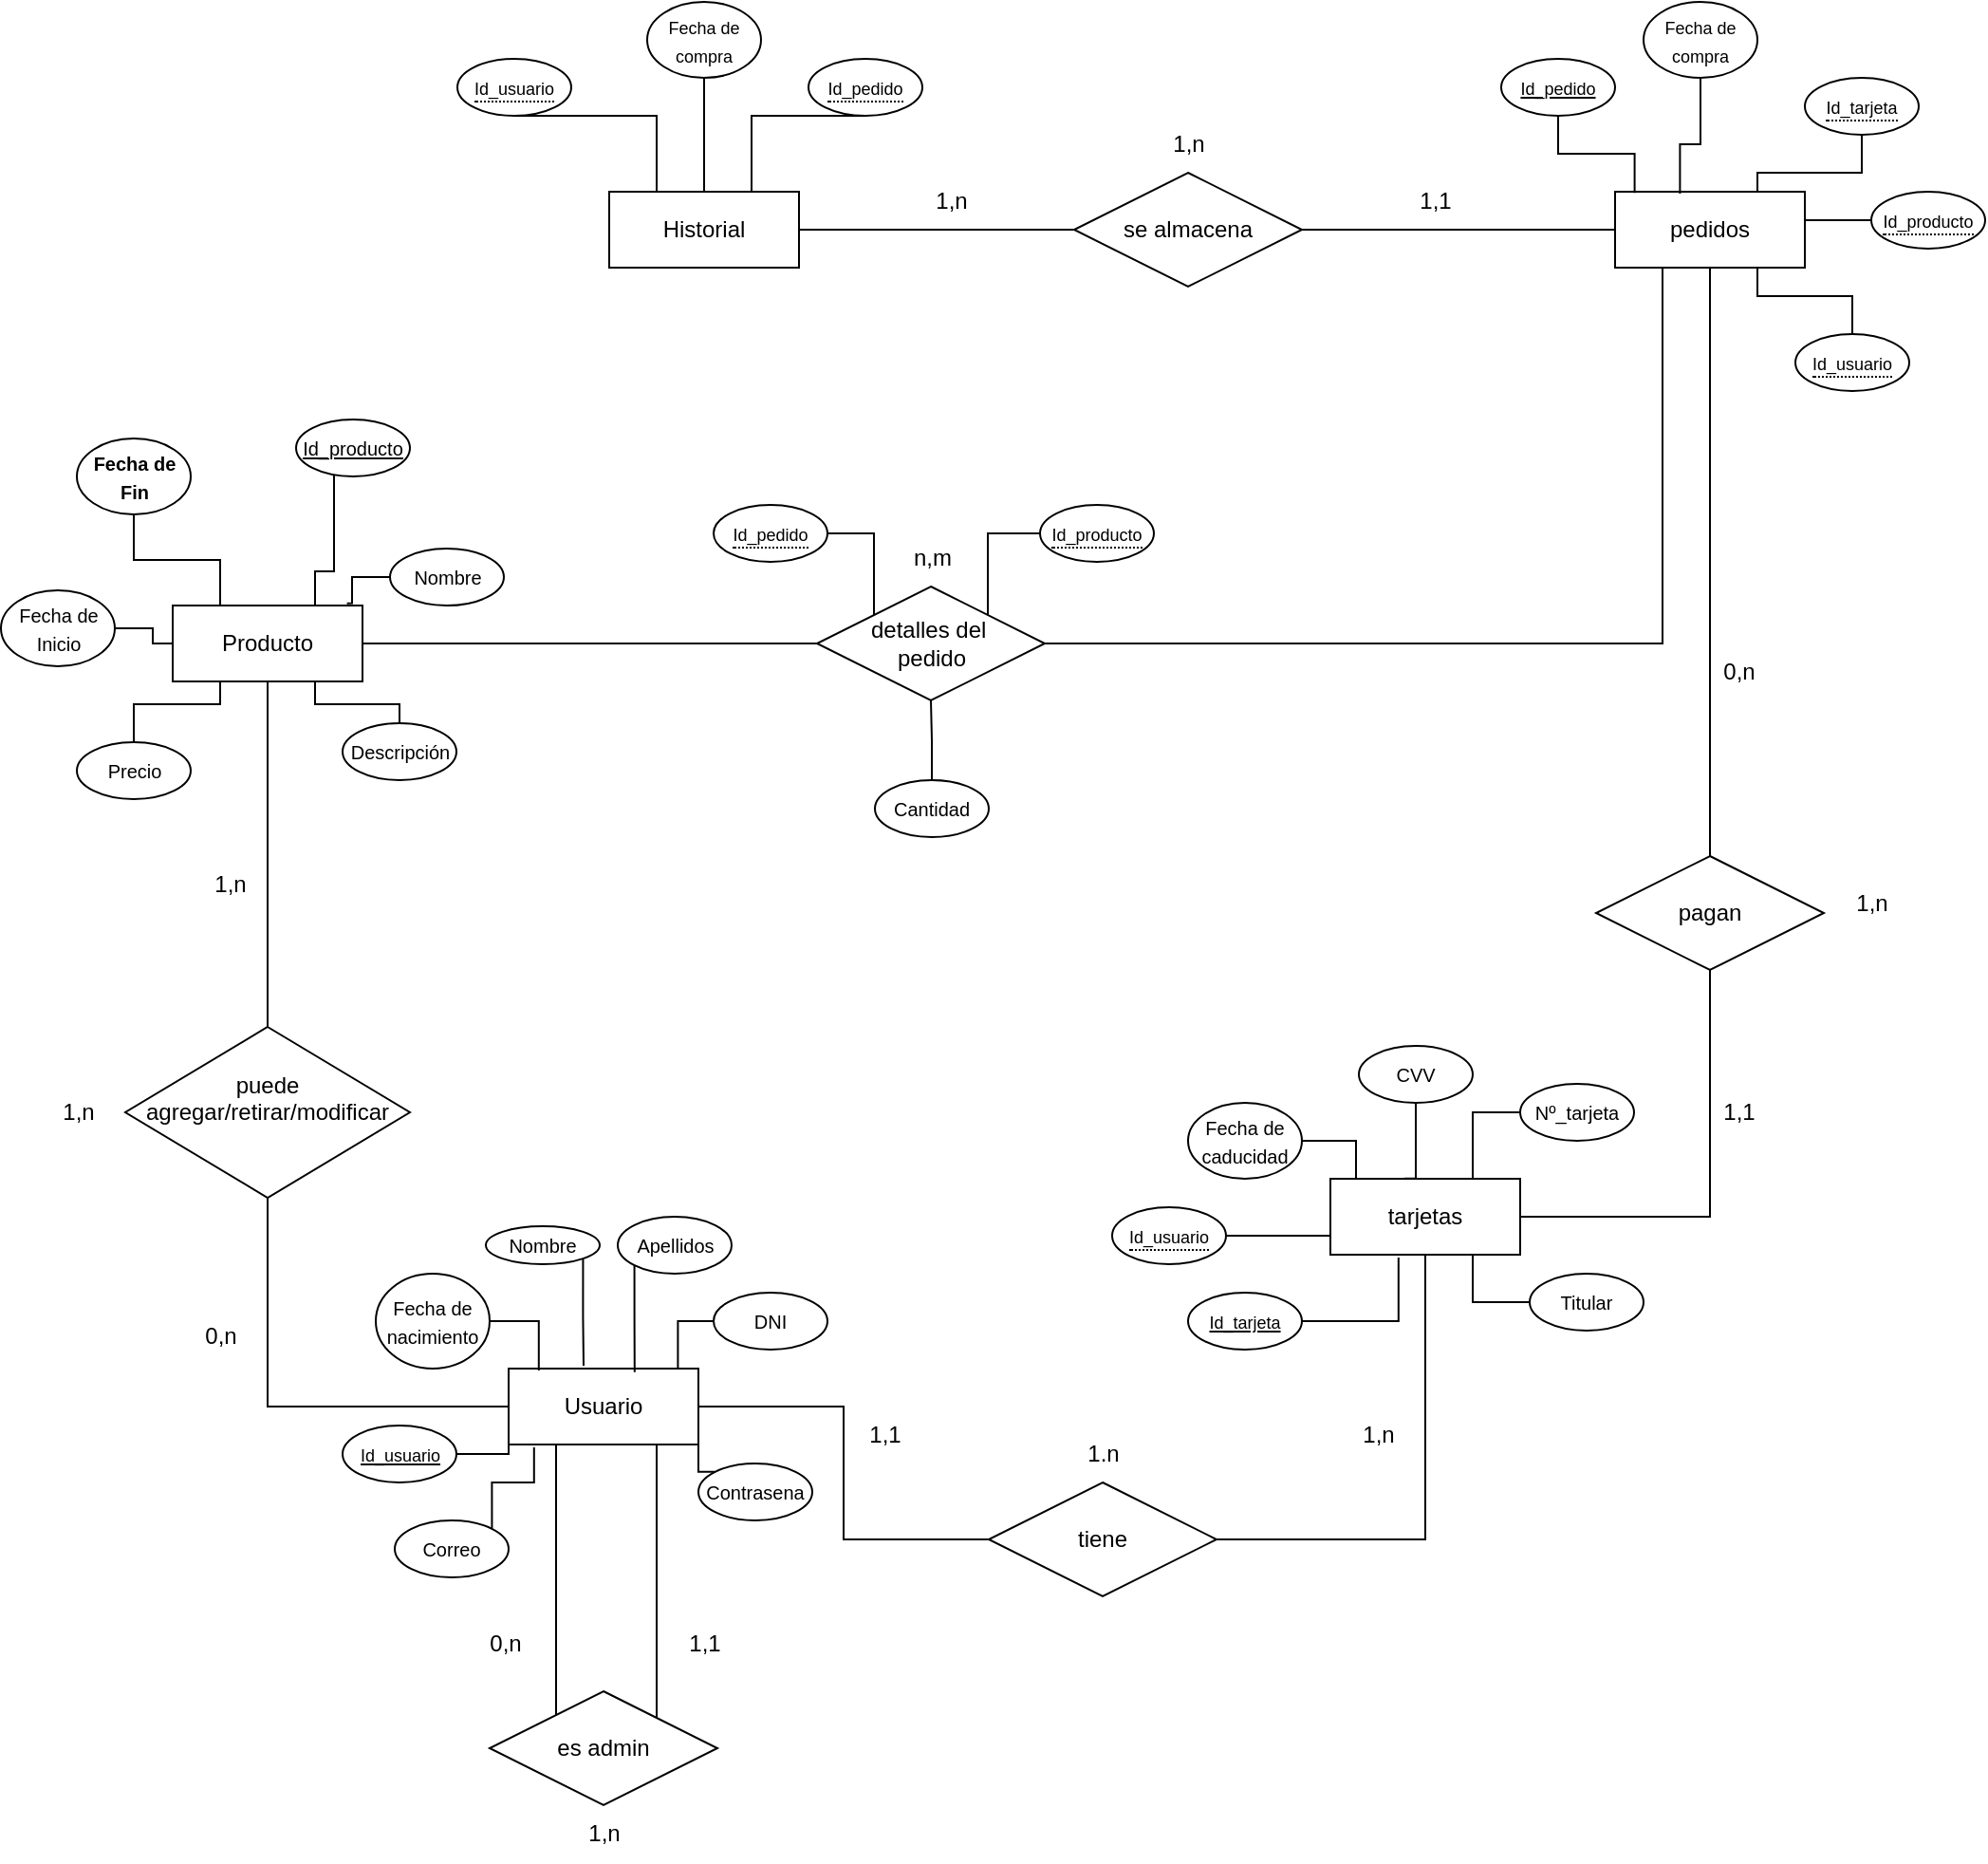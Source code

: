 <mxfile version="24.1.0" type="device" pages="2">
  <diagram name="Página-1" id="n4pkcfkecWeJMhRiiakj">
    <mxGraphModel dx="2402" dy="955" grid="1" gridSize="10" guides="1" tooltips="1" connect="1" arrows="1" fold="1" page="0" pageScale="1" pageWidth="827" pageHeight="1169" math="0" shadow="0">
      <root>
        <mxCell id="0" />
        <mxCell id="1" parent="0" />
        <mxCell id="8G3A1_osbCgwEtgbkFRJ-15" style="edgeStyle=orthogonalEdgeStyle;rounded=0;orthogonalLoop=1;jettySize=auto;html=1;entryX=0;entryY=0.5;entryDx=0;entryDy=0;endArrow=none;endFill=0;" edge="1" parent="1" source="dxCw5hH_hTkIz4HJF2Ry-14" target="8G3A1_osbCgwEtgbkFRJ-8">
          <mxGeometry relative="1" as="geometry" />
        </mxCell>
        <mxCell id="dxCw5hH_hTkIz4HJF2Ry-14" value="Producto" style="whiteSpace=wrap;html=1;align=center;" parent="1" vertex="1">
          <mxGeometry x="-435" y="448" width="100" height="40" as="geometry" />
        </mxCell>
        <mxCell id="dxCw5hH_hTkIz4HJF2Ry-20" value="pedidos" style="whiteSpace=wrap;html=1;align=center;" parent="1" vertex="1">
          <mxGeometry x="325" y="230" width="100" height="40" as="geometry" />
        </mxCell>
        <mxCell id="dxCw5hH_hTkIz4HJF2Ry-24" style="edgeStyle=orthogonalEdgeStyle;rounded=0;orthogonalLoop=1;jettySize=auto;html=1;entryX=0.5;entryY=1;entryDx=0;entryDy=0;endArrow=none;endFill=0;" parent="1" source="dxCw5hH_hTkIz4HJF2Ry-22" target="dxCw5hH_hTkIz4HJF2Ry-23" edge="1">
          <mxGeometry relative="1" as="geometry" />
        </mxCell>
        <mxCell id="dxCw5hH_hTkIz4HJF2Ry-22" value="tarjetas" style="whiteSpace=wrap;html=1;align=center;" parent="1" vertex="1">
          <mxGeometry x="175" y="750" width="100" height="40" as="geometry" />
        </mxCell>
        <mxCell id="dxCw5hH_hTkIz4HJF2Ry-25" style="edgeStyle=orthogonalEdgeStyle;rounded=0;orthogonalLoop=1;jettySize=auto;html=1;entryX=0.5;entryY=1;entryDx=0;entryDy=0;endArrow=none;endFill=0;" parent="1" source="dxCw5hH_hTkIz4HJF2Ry-23" target="dxCw5hH_hTkIz4HJF2Ry-20" edge="1">
          <mxGeometry relative="1" as="geometry">
            <Array as="points">
              <mxPoint x="375" y="470" />
              <mxPoint x="375" y="470" />
            </Array>
          </mxGeometry>
        </mxCell>
        <mxCell id="dxCw5hH_hTkIz4HJF2Ry-23" value="pagan" style="shape=rhombus;perimeter=rhombusPerimeter;whiteSpace=wrap;html=1;align=center;" parent="1" vertex="1">
          <mxGeometry x="315" y="580" width="120" height="60" as="geometry" />
        </mxCell>
        <mxCell id="DulJp_5TrpF9KenEgapy-1" style="edgeStyle=orthogonalEdgeStyle;rounded=0;orthogonalLoop=1;jettySize=auto;html=1;endArrow=none;endFill=0;" parent="1" source="dxCw5hH_hTkIz4HJF2Ry-26" target="dxCw5hH_hTkIz4HJF2Ry-22" edge="1">
          <mxGeometry relative="1" as="geometry" />
        </mxCell>
        <mxCell id="dxCw5hH_hTkIz4HJF2Ry-26" value="tiene" style="shape=rhombus;perimeter=rhombusPerimeter;whiteSpace=wrap;html=1;align=center;" parent="1" vertex="1">
          <mxGeometry x="-5" y="910" width="120" height="60" as="geometry" />
        </mxCell>
        <mxCell id="8G3A1_osbCgwEtgbkFRJ-11" style="edgeStyle=orthogonalEdgeStyle;rounded=0;orthogonalLoop=1;jettySize=auto;html=1;entryX=0.5;entryY=1;entryDx=0;entryDy=0;endArrow=none;endFill=0;" edge="1" parent="1" source="dxCw5hH_hTkIz4HJF2Ry-33" target="dxCw5hH_hTkIz4HJF2Ry-14">
          <mxGeometry relative="1" as="geometry" />
        </mxCell>
        <mxCell id="dxCw5hH_hTkIz4HJF2Ry-33" value="puede agregar/retirar/modificar&lt;div&gt;&lt;br&gt;&lt;/div&gt;" style="shape=rhombus;perimeter=rhombusPerimeter;whiteSpace=wrap;html=1;align=center;" parent="1" vertex="1">
          <mxGeometry x="-460" y="670" width="150" height="90" as="geometry" />
        </mxCell>
        <mxCell id="8G3A1_osbCgwEtgbkFRJ-4" style="edgeStyle=orthogonalEdgeStyle;rounded=0;orthogonalLoop=1;jettySize=auto;html=1;entryX=0.5;entryY=1;entryDx=0;entryDy=0;endArrow=none;endFill=0;" edge="1" parent="1" source="DulJp_5TrpF9KenEgapy-11" target="dxCw5hH_hTkIz4HJF2Ry-33">
          <mxGeometry relative="1" as="geometry" />
        </mxCell>
        <mxCell id="8G3A1_osbCgwEtgbkFRJ-5" style="edgeStyle=orthogonalEdgeStyle;rounded=0;orthogonalLoop=1;jettySize=auto;html=1;entryX=0;entryY=0.5;entryDx=0;entryDy=0;endArrow=none;endFill=0;" edge="1" parent="1" source="DulJp_5TrpF9KenEgapy-11" target="dxCw5hH_hTkIz4HJF2Ry-26">
          <mxGeometry relative="1" as="geometry" />
        </mxCell>
        <mxCell id="DulJp_5TrpF9KenEgapy-11" value="Usuario" style="whiteSpace=wrap;html=1;align=center;" parent="1" vertex="1">
          <mxGeometry x="-258" y="850" width="100" height="40" as="geometry" />
        </mxCell>
        <mxCell id="8G3A1_osbCgwEtgbkFRJ-30" style="edgeStyle=orthogonalEdgeStyle;rounded=0;orthogonalLoop=1;jettySize=auto;html=1;exitX=1;exitY=0.5;exitDx=0;exitDy=0;entryX=0;entryY=0.75;entryDx=0;entryDy=0;endArrow=none;endFill=0;" edge="1" parent="1" source="aMjsHxabeolqDeIkSZId-1" target="DulJp_5TrpF9KenEgapy-11">
          <mxGeometry relative="1" as="geometry" />
        </mxCell>
        <mxCell id="aMjsHxabeolqDeIkSZId-1" value="&lt;font style=&quot;font-size: 9px;&quot;&gt;Id_usuario&lt;/font&gt;" style="ellipse;whiteSpace=wrap;html=1;align=center;fontStyle=4;" parent="1" vertex="1">
          <mxGeometry x="-345.5" y="880" width="60" height="30" as="geometry" />
        </mxCell>
        <mxCell id="aMjsHxabeolqDeIkSZId-77" style="edgeStyle=orthogonalEdgeStyle;rounded=0;orthogonalLoop=1;jettySize=auto;html=1;entryX=0.75;entryY=0;entryDx=0;entryDy=0;endArrow=none;endFill=0;" parent="1" source="aMjsHxabeolqDeIkSZId-11" target="dxCw5hH_hTkIz4HJF2Ry-14" edge="1">
          <mxGeometry relative="1" as="geometry">
            <Array as="points">
              <mxPoint x="-350" y="430" />
              <mxPoint x="-360" y="430" />
            </Array>
          </mxGeometry>
        </mxCell>
        <mxCell id="aMjsHxabeolqDeIkSZId-11" value="&lt;font size=&quot;1&quot;&gt;Id_producto&lt;/font&gt;" style="ellipse;whiteSpace=wrap;html=1;align=center;fontStyle=4;" parent="1" vertex="1">
          <mxGeometry x="-370" y="350" width="60" height="30" as="geometry" />
        </mxCell>
        <mxCell id="aMjsHxabeolqDeIkSZId-12" value="&lt;font style=&quot;font-size: 9px;&quot;&gt;Id_tarjeta&lt;/font&gt;" style="ellipse;whiteSpace=wrap;html=1;align=center;fontStyle=4;" parent="1" vertex="1">
          <mxGeometry x="100" y="810" width="60" height="30" as="geometry" />
        </mxCell>
        <mxCell id="aMjsHxabeolqDeIkSZId-13" value="&lt;font style=&quot;font-size: 9px;&quot;&gt;Id_pedido&lt;/font&gt;" style="ellipse;whiteSpace=wrap;html=1;align=center;fontStyle=4;" parent="1" vertex="1">
          <mxGeometry x="265" y="160" width="60" height="30" as="geometry" />
        </mxCell>
        <mxCell id="eHkljsuSvWYsxJW9eWpv-13" style="edgeStyle=orthogonalEdgeStyle;rounded=0;orthogonalLoop=1;jettySize=auto;html=1;entryX=0.75;entryY=0;entryDx=0;entryDy=0;endArrow=none;endFill=0;" parent="1" source="aMjsHxabeolqDeIkSZId-22" target="eHkljsuSvWYsxJW9eWpv-10" edge="1">
          <mxGeometry relative="1" as="geometry">
            <Array as="points">
              <mxPoint x="-45" y="190" />
              <mxPoint x="-80" y="190" />
            </Array>
          </mxGeometry>
        </mxCell>
        <mxCell id="aMjsHxabeolqDeIkSZId-22" value="&lt;span style=&quot;border-bottom: 1px dotted&quot;&gt;&lt;font style=&quot;font-size: 9px;&quot;&gt;Id_pedido&lt;/font&gt;&lt;/span&gt;" style="ellipse;whiteSpace=wrap;html=1;align=center;" parent="1" vertex="1">
          <mxGeometry x="-100" y="160" width="60" height="30" as="geometry" />
        </mxCell>
        <mxCell id="8G3A1_osbCgwEtgbkFRJ-17" style="edgeStyle=orthogonalEdgeStyle;rounded=0;orthogonalLoop=1;jettySize=auto;html=1;entryX=0.25;entryY=0;entryDx=0;entryDy=0;endArrow=none;endFill=0;" edge="1" parent="1" source="aMjsHxabeolqDeIkSZId-23" target="eHkljsuSvWYsxJW9eWpv-10">
          <mxGeometry relative="1" as="geometry">
            <Array as="points">
              <mxPoint x="-180" y="190" />
            </Array>
          </mxGeometry>
        </mxCell>
        <mxCell id="aMjsHxabeolqDeIkSZId-23" value="&lt;span style=&quot;border-bottom: 1px dotted&quot;&gt;&lt;font style=&quot;font-size: 9px;&quot;&gt;Id_usuario&lt;/font&gt;&lt;/span&gt;" style="ellipse;whiteSpace=wrap;html=1;align=center;" parent="1" vertex="1">
          <mxGeometry x="-285" y="160" width="60" height="30" as="geometry" />
        </mxCell>
        <mxCell id="aMjsHxabeolqDeIkSZId-36" style="edgeStyle=orthogonalEdgeStyle;rounded=0;orthogonalLoop=1;jettySize=auto;html=1;entryX=0;entryY=1;entryDx=0;entryDy=0;endArrow=none;endFill=0;" parent="1" source="aMjsHxabeolqDeIkSZId-26" target="dxCw5hH_hTkIz4HJF2Ry-22" edge="1">
          <mxGeometry relative="1" as="geometry">
            <Array as="points">
              <mxPoint x="150" y="780" />
              <mxPoint x="175" y="780" />
            </Array>
          </mxGeometry>
        </mxCell>
        <mxCell id="aMjsHxabeolqDeIkSZId-26" value="&lt;span style=&quot;border-bottom: 1px dotted&quot;&gt;&lt;font style=&quot;font-size: 9px;&quot;&gt;Id_usuario&lt;/font&gt;&lt;/span&gt;" style="ellipse;whiteSpace=wrap;html=1;align=center;" parent="1" vertex="1">
          <mxGeometry x="60" y="765" width="60" height="30" as="geometry" />
        </mxCell>
        <mxCell id="aMjsHxabeolqDeIkSZId-27" value="&lt;span style=&quot;border-bottom: 1px dotted&quot;&gt;&lt;font style=&quot;font-size: 9px;&quot;&gt;Id_usuario&lt;/font&gt;&lt;/span&gt;" style="ellipse;whiteSpace=wrap;html=1;align=center;" parent="1" vertex="1">
          <mxGeometry x="420" y="305" width="60" height="30" as="geometry" />
        </mxCell>
        <mxCell id="aMjsHxabeolqDeIkSZId-42" style="edgeStyle=orthogonalEdgeStyle;rounded=0;orthogonalLoop=1;jettySize=auto;html=1;entryX=0.75;entryY=0;entryDx=0;entryDy=0;endArrow=none;endFill=0;" parent="1" source="aMjsHxabeolqDeIkSZId-28" target="dxCw5hH_hTkIz4HJF2Ry-20" edge="1">
          <mxGeometry relative="1" as="geometry">
            <Array as="points">
              <mxPoint x="455" y="220" />
              <mxPoint x="400" y="220" />
            </Array>
          </mxGeometry>
        </mxCell>
        <mxCell id="aMjsHxabeolqDeIkSZId-28" value="&lt;span style=&quot;border-bottom: 1px dotted&quot;&gt;&lt;font style=&quot;font-size: 9px;&quot;&gt;Id_tarjeta&lt;/font&gt;&lt;/span&gt;" style="ellipse;whiteSpace=wrap;html=1;align=center;" parent="1" vertex="1">
          <mxGeometry x="425" y="170" width="60" height="30" as="geometry" />
        </mxCell>
        <mxCell id="aMjsHxabeolqDeIkSZId-41" style="edgeStyle=orthogonalEdgeStyle;rounded=0;orthogonalLoop=1;jettySize=auto;html=1;entryX=0.103;entryY=0.015;entryDx=0;entryDy=0;entryPerimeter=0;endArrow=none;endFill=0;" parent="1" source="aMjsHxabeolqDeIkSZId-13" target="dxCw5hH_hTkIz4HJF2Ry-20" edge="1">
          <mxGeometry relative="1" as="geometry" />
        </mxCell>
        <mxCell id="aMjsHxabeolqDeIkSZId-43" style="edgeStyle=orthogonalEdgeStyle;rounded=0;orthogonalLoop=1;jettySize=auto;html=1;entryX=0.75;entryY=1;entryDx=0;entryDy=0;endArrow=none;endFill=0;" parent="1" source="aMjsHxabeolqDeIkSZId-27" target="dxCw5hH_hTkIz4HJF2Ry-20" edge="1">
          <mxGeometry relative="1" as="geometry" />
        </mxCell>
        <mxCell id="8G3A1_osbCgwEtgbkFRJ-32" style="edgeStyle=orthogonalEdgeStyle;rounded=0;orthogonalLoop=1;jettySize=auto;html=1;exitX=0;exitY=0;exitDx=0;exitDy=0;entryX=1;entryY=0.75;entryDx=0;entryDy=0;endArrow=none;endFill=0;" edge="1" parent="1" source="aMjsHxabeolqDeIkSZId-44" target="DulJp_5TrpF9KenEgapy-11">
          <mxGeometry relative="1" as="geometry" />
        </mxCell>
        <mxCell id="aMjsHxabeolqDeIkSZId-44" value="&lt;font size=&quot;1&quot;&gt;Contrasena&lt;/font&gt;" style="ellipse;whiteSpace=wrap;html=1;align=center;" parent="1" vertex="1">
          <mxGeometry x="-158" y="900" width="60" height="30" as="geometry" />
        </mxCell>
        <mxCell id="aMjsHxabeolqDeIkSZId-46" value="&lt;font size=&quot;1&quot;&gt;Nombre&lt;/font&gt;" style="ellipse;whiteSpace=wrap;html=1;align=center;" parent="1" vertex="1">
          <mxGeometry x="-270" y="775" width="60" height="20" as="geometry" />
        </mxCell>
        <mxCell id="aMjsHxabeolqDeIkSZId-47" value="&lt;font size=&quot;1&quot;&gt;DNI&lt;/font&gt;" style="ellipse;whiteSpace=wrap;html=1;align=center;" parent="1" vertex="1">
          <mxGeometry x="-150" y="810" width="60" height="30" as="geometry" />
        </mxCell>
        <mxCell id="aMjsHxabeolqDeIkSZId-48" value="&lt;font size=&quot;1&quot;&gt;Apellidos&lt;/font&gt;" style="ellipse;whiteSpace=wrap;html=1;align=center;" parent="1" vertex="1">
          <mxGeometry x="-200.5" y="770" width="60" height="30" as="geometry" />
        </mxCell>
        <mxCell id="aMjsHxabeolqDeIkSZId-50" value="&lt;font size=&quot;1&quot;&gt;Fecha de caducidad&lt;/font&gt;" style="ellipse;whiteSpace=wrap;html=1;align=center;" parent="1" vertex="1">
          <mxGeometry x="100" y="710" width="60" height="40" as="geometry" />
        </mxCell>
        <mxCell id="aMjsHxabeolqDeIkSZId-51" value="&lt;font size=&quot;1&quot;&gt;CVV&lt;/font&gt;" style="ellipse;whiteSpace=wrap;html=1;align=center;" parent="1" vertex="1">
          <mxGeometry x="190" y="680" width="60" height="30" as="geometry" />
        </mxCell>
        <mxCell id="aMjsHxabeolqDeIkSZId-72" style="edgeStyle=orthogonalEdgeStyle;rounded=0;orthogonalLoop=1;jettySize=auto;html=1;entryX=0.75;entryY=0;entryDx=0;entryDy=0;endArrow=none;endFill=0;" parent="1" source="aMjsHxabeolqDeIkSZId-52" target="dxCw5hH_hTkIz4HJF2Ry-22" edge="1">
          <mxGeometry relative="1" as="geometry">
            <Array as="points">
              <mxPoint x="250" y="715" />
            </Array>
          </mxGeometry>
        </mxCell>
        <mxCell id="aMjsHxabeolqDeIkSZId-52" value="&lt;font size=&quot;1&quot;&gt;Nº_tarjeta&lt;/font&gt;" style="ellipse;whiteSpace=wrap;html=1;align=center;" parent="1" vertex="1">
          <mxGeometry x="275" y="700" width="60" height="30" as="geometry" />
        </mxCell>
        <mxCell id="aMjsHxabeolqDeIkSZId-76" style="edgeStyle=orthogonalEdgeStyle;rounded=0;orthogonalLoop=1;jettySize=auto;html=1;entryX=0.75;entryY=1;entryDx=0;entryDy=0;endArrow=none;endFill=0;" parent="1" source="aMjsHxabeolqDeIkSZId-53" target="dxCw5hH_hTkIz4HJF2Ry-22" edge="1">
          <mxGeometry relative="1" as="geometry" />
        </mxCell>
        <mxCell id="aMjsHxabeolqDeIkSZId-53" value="&lt;font size=&quot;1&quot;&gt;Titular&lt;/font&gt;" style="ellipse;whiteSpace=wrap;html=1;align=center;" parent="1" vertex="1">
          <mxGeometry x="280" y="800" width="60" height="30" as="geometry" />
        </mxCell>
        <mxCell id="eHkljsuSvWYsxJW9eWpv-12" style="edgeStyle=orthogonalEdgeStyle;rounded=0;orthogonalLoop=1;jettySize=auto;html=1;entryX=0.5;entryY=0;entryDx=0;entryDy=0;endArrow=none;endFill=0;" parent="1" source="aMjsHxabeolqDeIkSZId-54" target="eHkljsuSvWYsxJW9eWpv-10" edge="1">
          <mxGeometry relative="1" as="geometry" />
        </mxCell>
        <mxCell id="aMjsHxabeolqDeIkSZId-54" value="&lt;font style=&quot;font-size: 9px;&quot;&gt;Fecha de compra&lt;/font&gt;" style="ellipse;whiteSpace=wrap;html=1;align=center;" parent="1" vertex="1">
          <mxGeometry x="-185" y="130" width="60" height="40" as="geometry" />
        </mxCell>
        <mxCell id="aMjsHxabeolqDeIkSZId-79" style="edgeStyle=orthogonalEdgeStyle;rounded=0;orthogonalLoop=1;jettySize=auto;html=1;entryX=0.75;entryY=1;entryDx=0;entryDy=0;endArrow=none;endFill=0;" parent="1" source="aMjsHxabeolqDeIkSZId-55" target="dxCw5hH_hTkIz4HJF2Ry-14" edge="1">
          <mxGeometry relative="1" as="geometry">
            <Array as="points">
              <mxPoint x="-315" y="500" />
              <mxPoint x="-360" y="500" />
            </Array>
          </mxGeometry>
        </mxCell>
        <mxCell id="aMjsHxabeolqDeIkSZId-55" value="&lt;font size=&quot;1&quot;&gt;Descripción&lt;/font&gt;" style="ellipse;whiteSpace=wrap;html=1;align=center;" parent="1" vertex="1">
          <mxGeometry x="-345.5" y="510" width="60" height="30" as="geometry" />
        </mxCell>
        <mxCell id="aMjsHxabeolqDeIkSZId-80" style="edgeStyle=orthogonalEdgeStyle;rounded=0;orthogonalLoop=1;jettySize=auto;html=1;entryX=0.25;entryY=1;entryDx=0;entryDy=0;endArrow=none;endFill=0;" parent="1" source="aMjsHxabeolqDeIkSZId-56" target="dxCw5hH_hTkIz4HJF2Ry-14" edge="1">
          <mxGeometry relative="1" as="geometry" />
        </mxCell>
        <mxCell id="aMjsHxabeolqDeIkSZId-56" value="&lt;font size=&quot;1&quot;&gt;Precio&lt;/font&gt;" style="ellipse;whiteSpace=wrap;html=1;align=center;" parent="1" vertex="1">
          <mxGeometry x="-485.5" y="520" width="60" height="30" as="geometry" />
        </mxCell>
        <mxCell id="aMjsHxabeolqDeIkSZId-81" style="edgeStyle=orthogonalEdgeStyle;rounded=0;orthogonalLoop=1;jettySize=auto;html=1;entryX=0;entryY=0.5;entryDx=0;entryDy=0;endArrow=none;endFill=0;" parent="1" source="aMjsHxabeolqDeIkSZId-57" target="dxCw5hH_hTkIz4HJF2Ry-14" edge="1">
          <mxGeometry relative="1" as="geometry" />
        </mxCell>
        <mxCell id="aMjsHxabeolqDeIkSZId-57" value="&lt;font size=&quot;1&quot;&gt;Fecha de Inicio&lt;/font&gt;" style="ellipse;whiteSpace=wrap;html=1;align=center;" parent="1" vertex="1">
          <mxGeometry x="-525.5" y="440" width="60" height="40" as="geometry" />
        </mxCell>
        <mxCell id="aMjsHxabeolqDeIkSZId-83" style="edgeStyle=orthogonalEdgeStyle;rounded=0;orthogonalLoop=1;jettySize=auto;html=1;entryX=0.25;entryY=0;entryDx=0;entryDy=0;endArrow=none;endFill=0;" parent="1" source="aMjsHxabeolqDeIkSZId-58" target="dxCw5hH_hTkIz4HJF2Ry-14" edge="1">
          <mxGeometry relative="1" as="geometry" />
        </mxCell>
        <mxCell id="aMjsHxabeolqDeIkSZId-58" value="&lt;font size=&quot;1&quot;&gt;Fecha de Fin&lt;/font&gt;" style="ellipse;whiteSpace=wrap;html=1;align=center;fontStyle=1" parent="1" vertex="1">
          <mxGeometry x="-485.5" y="360" width="60" height="40" as="geometry" />
        </mxCell>
        <mxCell id="aMjsHxabeolqDeIkSZId-59" value="&lt;font size=&quot;1&quot;&gt;Nombre&lt;/font&gt;" style="ellipse;whiteSpace=wrap;html=1;align=center;" parent="1" vertex="1">
          <mxGeometry x="-320.5" y="418" width="60" height="30" as="geometry" />
        </mxCell>
        <mxCell id="aMjsHxabeolqDeIkSZId-63" value="&lt;font size=&quot;1&quot;&gt;Correo&lt;/font&gt;" style="ellipse;whiteSpace=wrap;html=1;align=center;" parent="1" vertex="1">
          <mxGeometry x="-318" y="930" width="60" height="30" as="geometry" />
        </mxCell>
        <mxCell id="aMjsHxabeolqDeIkSZId-66" style="edgeStyle=orthogonalEdgeStyle;rounded=0;orthogonalLoop=1;jettySize=auto;html=1;entryX=0.359;entryY=1.037;entryDx=0;entryDy=0;entryPerimeter=0;endArrow=none;endFill=0;" parent="1" source="aMjsHxabeolqDeIkSZId-12" target="dxCw5hH_hTkIz4HJF2Ry-22" edge="1">
          <mxGeometry relative="1" as="geometry" />
        </mxCell>
        <mxCell id="aMjsHxabeolqDeIkSZId-73" style="edgeStyle=orthogonalEdgeStyle;rounded=0;orthogonalLoop=1;jettySize=auto;html=1;entryX=0.391;entryY=-0.003;entryDx=0;entryDy=0;entryPerimeter=0;endArrow=none;endFill=0;" parent="1" source="aMjsHxabeolqDeIkSZId-51" target="dxCw5hH_hTkIz4HJF2Ry-22" edge="1">
          <mxGeometry relative="1" as="geometry">
            <Array as="points">
              <mxPoint x="220" y="750" />
            </Array>
          </mxGeometry>
        </mxCell>
        <mxCell id="aMjsHxabeolqDeIkSZId-74" style="edgeStyle=orthogonalEdgeStyle;rounded=0;orthogonalLoop=1;jettySize=auto;html=1;entryX=0.135;entryY=0.013;entryDx=0;entryDy=0;entryPerimeter=0;endArrow=none;endFill=0;" parent="1" source="aMjsHxabeolqDeIkSZId-50" target="dxCw5hH_hTkIz4HJF2Ry-22" edge="1">
          <mxGeometry relative="1" as="geometry" />
        </mxCell>
        <mxCell id="aMjsHxabeolqDeIkSZId-85" value="&lt;font size=&quot;1&quot;&gt;Fecha de nacimiento&lt;/font&gt;" style="ellipse;whiteSpace=wrap;html=1;align=center;" parent="1" vertex="1">
          <mxGeometry x="-328" y="800" width="60" height="50" as="geometry" />
        </mxCell>
        <mxCell id="aMjsHxabeolqDeIkSZId-103" value="0,n" style="text;html=1;align=center;verticalAlign=middle;resizable=0;points=[];autosize=1;strokeColor=none;fillColor=none;" parent="1" vertex="1">
          <mxGeometry x="370" y="468" width="40" height="30" as="geometry" />
        </mxCell>
        <mxCell id="aMjsHxabeolqDeIkSZId-104" value="1,1" style="text;html=1;align=center;verticalAlign=middle;resizable=0;points=[];autosize=1;strokeColor=none;fillColor=none;" parent="1" vertex="1">
          <mxGeometry x="370" y="700" width="40" height="30" as="geometry" />
        </mxCell>
        <mxCell id="aMjsHxabeolqDeIkSZId-105" value="1,n" style="text;html=1;align=center;verticalAlign=middle;resizable=0;points=[];autosize=1;strokeColor=none;fillColor=none;" parent="1" vertex="1">
          <mxGeometry x="440" y="590" width="40" height="30" as="geometry" />
        </mxCell>
        <mxCell id="aMjsHxabeolqDeIkSZId-111" value="1,1" style="text;html=1;align=center;verticalAlign=middle;resizable=0;points=[];autosize=1;strokeColor=none;fillColor=none;" parent="1" vertex="1">
          <mxGeometry x="-80" y="870" width="40" height="30" as="geometry" />
        </mxCell>
        <mxCell id="eHkljsuSvWYsxJW9eWpv-15" style="edgeStyle=orthogonalEdgeStyle;rounded=0;orthogonalLoop=1;jettySize=auto;html=1;exitX=0.5;exitY=0;exitDx=0;exitDy=0;entryX=1;entryY=0.5;entryDx=0;entryDy=0;endArrow=none;endFill=0;" parent="1" edge="1">
          <mxGeometry relative="1" as="geometry">
            <mxPoint x="100" y="220" as="sourcePoint" />
            <mxPoint x="-105" y="245" as="targetPoint" />
            <Array as="points">
              <mxPoint x="100" y="250" />
              <mxPoint x="-105" y="250" />
            </Array>
          </mxGeometry>
        </mxCell>
        <mxCell id="8G3A1_osbCgwEtgbkFRJ-66" style="edgeStyle=orthogonalEdgeStyle;rounded=0;orthogonalLoop=1;jettySize=auto;html=1;entryX=0;entryY=0.5;entryDx=0;entryDy=0;endArrow=none;endFill=0;" edge="1" parent="1" source="eHkljsuSvWYsxJW9eWpv-1" target="dxCw5hH_hTkIz4HJF2Ry-20">
          <mxGeometry relative="1" as="geometry" />
        </mxCell>
        <mxCell id="eHkljsuSvWYsxJW9eWpv-1" value="se almacena" style="shape=rhombus;perimeter=rhombusPerimeter;whiteSpace=wrap;html=1;align=center;" parent="1" vertex="1">
          <mxGeometry x="40" y="220" width="120" height="60" as="geometry" />
        </mxCell>
        <mxCell id="eHkljsuSvWYsxJW9eWpv-10" value="Historial" style="whiteSpace=wrap;html=1;align=center;" parent="1" vertex="1">
          <mxGeometry x="-205" y="230" width="100" height="40" as="geometry" />
        </mxCell>
        <mxCell id="8G3A1_osbCgwEtgbkFRJ-2" style="edgeStyle=orthogonalEdgeStyle;rounded=0;orthogonalLoop=1;jettySize=auto;html=1;exitX=0;exitY=0;exitDx=0;exitDy=0;entryX=0.25;entryY=1;entryDx=0;entryDy=0;endArrow=none;endFill=0;" edge="1" parent="1" source="8G3A1_osbCgwEtgbkFRJ-1" target="DulJp_5TrpF9KenEgapy-11">
          <mxGeometry relative="1" as="geometry">
            <Array as="points">
              <mxPoint x="-233" y="1035" />
            </Array>
          </mxGeometry>
        </mxCell>
        <mxCell id="8G3A1_osbCgwEtgbkFRJ-3" style="edgeStyle=orthogonalEdgeStyle;rounded=0;orthogonalLoop=1;jettySize=auto;html=1;exitX=1;exitY=0;exitDx=0;exitDy=0;entryX=0.75;entryY=1;entryDx=0;entryDy=0;endArrow=none;endFill=0;" edge="1" parent="1" source="8G3A1_osbCgwEtgbkFRJ-1" target="DulJp_5TrpF9KenEgapy-11">
          <mxGeometry relative="1" as="geometry">
            <Array as="points">
              <mxPoint x="-180" y="1035" />
              <mxPoint x="-180" y="890" />
            </Array>
          </mxGeometry>
        </mxCell>
        <mxCell id="8G3A1_osbCgwEtgbkFRJ-1" value="es admin" style="shape=rhombus;perimeter=rhombusPerimeter;whiteSpace=wrap;html=1;align=center;" vertex="1" parent="1">
          <mxGeometry x="-268" y="1020" width="120" height="60" as="geometry" />
        </mxCell>
        <mxCell id="8G3A1_osbCgwEtgbkFRJ-10" style="edgeStyle=orthogonalEdgeStyle;rounded=0;orthogonalLoop=1;jettySize=auto;html=1;entryX=0;entryY=1;entryDx=0;entryDy=0;endArrow=none;endFill=0;" edge="1" parent="1" source="8G3A1_osbCgwEtgbkFRJ-8" target="dxCw5hH_hTkIz4HJF2Ry-20">
          <mxGeometry relative="1" as="geometry">
            <Array as="points">
              <mxPoint x="350" y="468" />
              <mxPoint x="350" y="270" />
            </Array>
          </mxGeometry>
        </mxCell>
        <mxCell id="8G3A1_osbCgwEtgbkFRJ-8" value="detalles del&amp;nbsp;&lt;div&gt;pedido&lt;/div&gt;" style="shape=rhombus;perimeter=rhombusPerimeter;whiteSpace=wrap;html=1;align=center;" vertex="1" parent="1">
          <mxGeometry x="-95.5" y="438" width="120" height="60" as="geometry" />
        </mxCell>
        <mxCell id="8G3A1_osbCgwEtgbkFRJ-16" style="edgeStyle=orthogonalEdgeStyle;rounded=0;orthogonalLoop=1;jettySize=auto;html=1;exitX=0.5;exitY=1;exitDx=0;exitDy=0;" edge="1" parent="1" source="aMjsHxabeolqDeIkSZId-46" target="aMjsHxabeolqDeIkSZId-46">
          <mxGeometry relative="1" as="geometry" />
        </mxCell>
        <mxCell id="8G3A1_osbCgwEtgbkFRJ-25" style="edgeStyle=orthogonalEdgeStyle;rounded=0;orthogonalLoop=1;jettySize=auto;html=1;entryX=0.918;entryY=-0.029;entryDx=0;entryDy=0;entryPerimeter=0;endArrow=none;endFill=0;" edge="1" parent="1" source="aMjsHxabeolqDeIkSZId-59" target="dxCw5hH_hTkIz4HJF2Ry-14">
          <mxGeometry relative="1" as="geometry" />
        </mxCell>
        <mxCell id="8G3A1_osbCgwEtgbkFRJ-26" style="edgeStyle=orthogonalEdgeStyle;rounded=0;orthogonalLoop=1;jettySize=auto;html=1;exitX=0;exitY=0.5;exitDx=0;exitDy=0;entryX=0.892;entryY=0.005;entryDx=0;entryDy=0;entryPerimeter=0;endArrow=none;endFill=0;" edge="1" parent="1" source="aMjsHxabeolqDeIkSZId-47" target="DulJp_5TrpF9KenEgapy-11">
          <mxGeometry relative="1" as="geometry" />
        </mxCell>
        <mxCell id="8G3A1_osbCgwEtgbkFRJ-27" style="edgeStyle=orthogonalEdgeStyle;rounded=0;orthogonalLoop=1;jettySize=auto;html=1;exitX=0;exitY=1;exitDx=0;exitDy=0;entryX=0.664;entryY=0.047;entryDx=0;entryDy=0;entryPerimeter=0;endArrow=none;endFill=0;" edge="1" parent="1" source="aMjsHxabeolqDeIkSZId-48" target="DulJp_5TrpF9KenEgapy-11">
          <mxGeometry relative="1" as="geometry" />
        </mxCell>
        <mxCell id="8G3A1_osbCgwEtgbkFRJ-31" style="edgeStyle=orthogonalEdgeStyle;rounded=0;orthogonalLoop=1;jettySize=auto;html=1;exitX=1;exitY=0;exitDx=0;exitDy=0;entryX=0.134;entryY=1.037;entryDx=0;entryDy=0;entryPerimeter=0;endArrow=none;endFill=0;" edge="1" parent="1" source="aMjsHxabeolqDeIkSZId-63" target="DulJp_5TrpF9KenEgapy-11">
          <mxGeometry relative="1" as="geometry" />
        </mxCell>
        <mxCell id="8G3A1_osbCgwEtgbkFRJ-34" style="edgeStyle=orthogonalEdgeStyle;rounded=0;orthogonalLoop=1;jettySize=auto;html=1;exitX=0;exitY=0.5;exitDx=0;exitDy=0;entryX=1;entryY=0.5;entryDx=0;entryDy=0;endArrow=none;endFill=0;" edge="1" parent="1" source="8G3A1_osbCgwEtgbkFRJ-33" target="dxCw5hH_hTkIz4HJF2Ry-20">
          <mxGeometry relative="1" as="geometry" />
        </mxCell>
        <mxCell id="8G3A1_osbCgwEtgbkFRJ-33" value="&lt;span style=&quot;border-bottom: 1px dotted&quot;&gt;&lt;font style=&quot;font-size: 9px;&quot;&gt;Id_producto&lt;/font&gt;&lt;/span&gt;" style="ellipse;whiteSpace=wrap;html=1;align=center;" vertex="1" parent="1">
          <mxGeometry x="460" y="230" width="60" height="30" as="geometry" />
        </mxCell>
        <mxCell id="8G3A1_osbCgwEtgbkFRJ-43" style="edgeStyle=orthogonalEdgeStyle;rounded=0;orthogonalLoop=1;jettySize=auto;html=1;exitX=0.5;exitY=1;exitDx=0;exitDy=0;entryX=1;entryY=0;entryDx=0;entryDy=0;endArrow=none;endFill=0;" edge="1" parent="1" source="8G3A1_osbCgwEtgbkFRJ-35" target="8G3A1_osbCgwEtgbkFRJ-8">
          <mxGeometry relative="1" as="geometry">
            <Array as="points">
              <mxPoint x="52" y="410" />
              <mxPoint x="-5" y="410" />
            </Array>
          </mxGeometry>
        </mxCell>
        <mxCell id="8G3A1_osbCgwEtgbkFRJ-35" value="&lt;span style=&quot;border-bottom: 1px dotted&quot;&gt;&lt;font style=&quot;font-size: 9px;&quot;&gt;Id_producto&lt;/font&gt;&lt;/span&gt;" style="ellipse;whiteSpace=wrap;html=1;align=center;" vertex="1" parent="1">
          <mxGeometry x="22" y="395" width="60" height="30" as="geometry" />
        </mxCell>
        <mxCell id="8G3A1_osbCgwEtgbkFRJ-44" style="edgeStyle=orthogonalEdgeStyle;rounded=0;orthogonalLoop=1;jettySize=auto;html=1;exitX=0.5;exitY=1;exitDx=0;exitDy=0;entryX=0;entryY=0;entryDx=0;entryDy=0;endArrow=none;endFill=0;" edge="1" parent="1" source="8G3A1_osbCgwEtgbkFRJ-36" target="8G3A1_osbCgwEtgbkFRJ-8">
          <mxGeometry relative="1" as="geometry">
            <Array as="points">
              <mxPoint x="-120" y="410" />
              <mxPoint x="-65" y="410" />
            </Array>
          </mxGeometry>
        </mxCell>
        <mxCell id="8G3A1_osbCgwEtgbkFRJ-36" value="&lt;span style=&quot;border-bottom: 1px dotted&quot;&gt;&lt;font style=&quot;font-size: 9px;&quot;&gt;Id_pedido&lt;/font&gt;&lt;/span&gt;" style="ellipse;whiteSpace=wrap;html=1;align=center;" vertex="1" parent="1">
          <mxGeometry x="-150" y="395" width="60" height="30" as="geometry" />
        </mxCell>
        <mxCell id="8G3A1_osbCgwEtgbkFRJ-42" style="edgeStyle=orthogonalEdgeStyle;rounded=0;orthogonalLoop=1;jettySize=auto;html=1;endArrow=none;endFill=0;" edge="1" parent="1" source="8G3A1_osbCgwEtgbkFRJ-38" target="8G3A1_osbCgwEtgbkFRJ-8">
          <mxGeometry relative="1" as="geometry" />
        </mxCell>
        <mxCell id="8G3A1_osbCgwEtgbkFRJ-38" value="&lt;font size=&quot;1&quot;&gt;Cantidad&lt;/font&gt;" style="ellipse;whiteSpace=wrap;html=1;align=center;" vertex="1" parent="1">
          <mxGeometry x="-65" y="540" width="60" height="30" as="geometry" />
        </mxCell>
        <mxCell id="8G3A1_osbCgwEtgbkFRJ-40" value="&lt;font style=&quot;font-size: 9px;&quot;&gt;Fecha de compra&lt;/font&gt;" style="ellipse;whiteSpace=wrap;html=1;align=center;" vertex="1" parent="1">
          <mxGeometry x="340" y="130" width="60" height="40" as="geometry" />
        </mxCell>
        <mxCell id="8G3A1_osbCgwEtgbkFRJ-41" style="edgeStyle=orthogonalEdgeStyle;rounded=0;orthogonalLoop=1;jettySize=auto;html=1;entryX=0.342;entryY=0.026;entryDx=0;entryDy=0;entryPerimeter=0;endArrow=none;endFill=0;" edge="1" parent="1" source="8G3A1_osbCgwEtgbkFRJ-40" target="dxCw5hH_hTkIz4HJF2Ry-20">
          <mxGeometry relative="1" as="geometry">
            <Array as="points">
              <mxPoint x="370" y="205" />
              <mxPoint x="359" y="205" />
            </Array>
          </mxGeometry>
        </mxCell>
        <mxCell id="8G3A1_osbCgwEtgbkFRJ-45" value="1,n" style="text;html=1;align=center;verticalAlign=middle;resizable=0;points=[];autosize=1;strokeColor=none;fillColor=none;" vertex="1" parent="1">
          <mxGeometry x="180" y="870" width="40" height="30" as="geometry" />
        </mxCell>
        <mxCell id="8G3A1_osbCgwEtgbkFRJ-46" value="1.n" style="text;html=1;align=center;verticalAlign=middle;resizable=0;points=[];autosize=1;strokeColor=none;fillColor=none;" vertex="1" parent="1">
          <mxGeometry x="35" y="880" width="40" height="30" as="geometry" />
        </mxCell>
        <mxCell id="8G3A1_osbCgwEtgbkFRJ-47" style="edgeStyle=orthogonalEdgeStyle;rounded=0;orthogonalLoop=1;jettySize=auto;html=1;exitX=1;exitY=1;exitDx=0;exitDy=0;entryX=0.395;entryY=-0.037;entryDx=0;entryDy=0;entryPerimeter=0;endArrow=none;endFill=0;" edge="1" parent="1" source="aMjsHxabeolqDeIkSZId-46" target="DulJp_5TrpF9KenEgapy-11">
          <mxGeometry relative="1" as="geometry" />
        </mxCell>
        <mxCell id="8G3A1_osbCgwEtgbkFRJ-48" style="edgeStyle=orthogonalEdgeStyle;rounded=0;orthogonalLoop=1;jettySize=auto;html=1;exitX=1;exitY=0.5;exitDx=0;exitDy=0;entryX=0.159;entryY=0.026;entryDx=0;entryDy=0;entryPerimeter=0;endArrow=none;endFill=0;" edge="1" parent="1" source="aMjsHxabeolqDeIkSZId-85" target="DulJp_5TrpF9KenEgapy-11">
          <mxGeometry relative="1" as="geometry" />
        </mxCell>
        <mxCell id="8G3A1_osbCgwEtgbkFRJ-52" value="n,m" style="text;html=1;align=center;verticalAlign=middle;resizable=0;points=[];autosize=1;strokeColor=none;fillColor=none;" vertex="1" parent="1">
          <mxGeometry x="-55" y="408" width="40" height="30" as="geometry" />
        </mxCell>
        <mxCell id="8G3A1_osbCgwEtgbkFRJ-53" value="0,n" style="text;html=1;align=center;verticalAlign=middle;resizable=0;points=[];autosize=1;strokeColor=none;fillColor=none;" vertex="1" parent="1">
          <mxGeometry x="-280.5" y="980" width="40" height="30" as="geometry" />
        </mxCell>
        <mxCell id="8G3A1_osbCgwEtgbkFRJ-55" value="1,1" style="text;html=1;align=center;verticalAlign=middle;resizable=0;points=[];autosize=1;strokeColor=none;fillColor=none;" vertex="1" parent="1">
          <mxGeometry x="-175" y="980" width="40" height="30" as="geometry" />
        </mxCell>
        <mxCell id="8G3A1_osbCgwEtgbkFRJ-56" value="1,n" style="text;html=1;align=center;verticalAlign=middle;resizable=0;points=[];autosize=1;strokeColor=none;fillColor=none;" vertex="1" parent="1">
          <mxGeometry x="-228" y="1080" width="40" height="30" as="geometry" />
        </mxCell>
        <mxCell id="8G3A1_osbCgwEtgbkFRJ-60" value="1,1" style="text;html=1;align=center;verticalAlign=middle;resizable=0;points=[];autosize=1;strokeColor=none;fillColor=none;" vertex="1" parent="1">
          <mxGeometry x="210" y="220" width="40" height="30" as="geometry" />
        </mxCell>
        <mxCell id="8G3A1_osbCgwEtgbkFRJ-61" value="1,n" style="text;html=1;align=center;verticalAlign=middle;resizable=0;points=[];autosize=1;strokeColor=none;fillColor=none;" vertex="1" parent="1">
          <mxGeometry x="-45" y="220" width="40" height="30" as="geometry" />
        </mxCell>
        <mxCell id="8G3A1_osbCgwEtgbkFRJ-62" value="1,n" style="text;html=1;align=center;verticalAlign=middle;resizable=0;points=[];autosize=1;strokeColor=none;fillColor=none;" vertex="1" parent="1">
          <mxGeometry x="80" y="190" width="40" height="30" as="geometry" />
        </mxCell>
        <mxCell id="8G3A1_osbCgwEtgbkFRJ-63" value="0,n" style="text;html=1;align=center;verticalAlign=middle;resizable=0;points=[];autosize=1;strokeColor=none;fillColor=none;" vertex="1" parent="1">
          <mxGeometry x="-430" y="818" width="40" height="30" as="geometry" />
        </mxCell>
        <mxCell id="8G3A1_osbCgwEtgbkFRJ-64" value="1,n" style="text;html=1;align=center;verticalAlign=middle;resizable=0;points=[];autosize=1;strokeColor=none;fillColor=none;" vertex="1" parent="1">
          <mxGeometry x="-425.5" y="580" width="40" height="30" as="geometry" />
        </mxCell>
        <mxCell id="8G3A1_osbCgwEtgbkFRJ-65" value="1,n" style="text;html=1;align=center;verticalAlign=middle;resizable=0;points=[];autosize=1;strokeColor=none;fillColor=none;" vertex="1" parent="1">
          <mxGeometry x="-505" y="700" width="40" height="30" as="geometry" />
        </mxCell>
      </root>
    </mxGraphModel>
  </diagram>
  <diagram id="jBfGiBJL4ow7o7_SUpc4" name="Página-2">
    <mxGraphModel dx="1050" dy="621" grid="1" gridSize="10" guides="1" tooltips="1" connect="1" arrows="1" fold="1" page="1" pageScale="1" pageWidth="827" pageHeight="1169" math="0" shadow="0">
      <root>
        <mxCell id="0" />
        <mxCell id="1" parent="0" />
      </root>
    </mxGraphModel>
  </diagram>
</mxfile>
